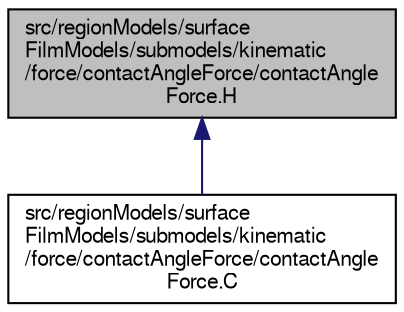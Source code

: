 digraph "src/regionModels/surfaceFilmModels/submodels/kinematic/force/contactAngleForce/contactAngleForce.H"
{
  bgcolor="transparent";
  edge [fontname="FreeSans",fontsize="10",labelfontname="FreeSans",labelfontsize="10"];
  node [fontname="FreeSans",fontsize="10",shape=record];
  Node1 [label="src/regionModels/surface\lFilmModels/submodels/kinematic\l/force/contactAngleForce/contactAngle\lForce.H",height=0.2,width=0.4,color="black", fillcolor="grey75", style="filled" fontcolor="black"];
  Node1 -> Node2 [dir="back",color="midnightblue",fontsize="10",style="solid",fontname="FreeSans"];
  Node2 [label="src/regionModels/surface\lFilmModels/submodels/kinematic\l/force/contactAngleForce/contactAngle\lForce.C",height=0.2,width=0.4,color="black",URL="$a09055.html"];
}

